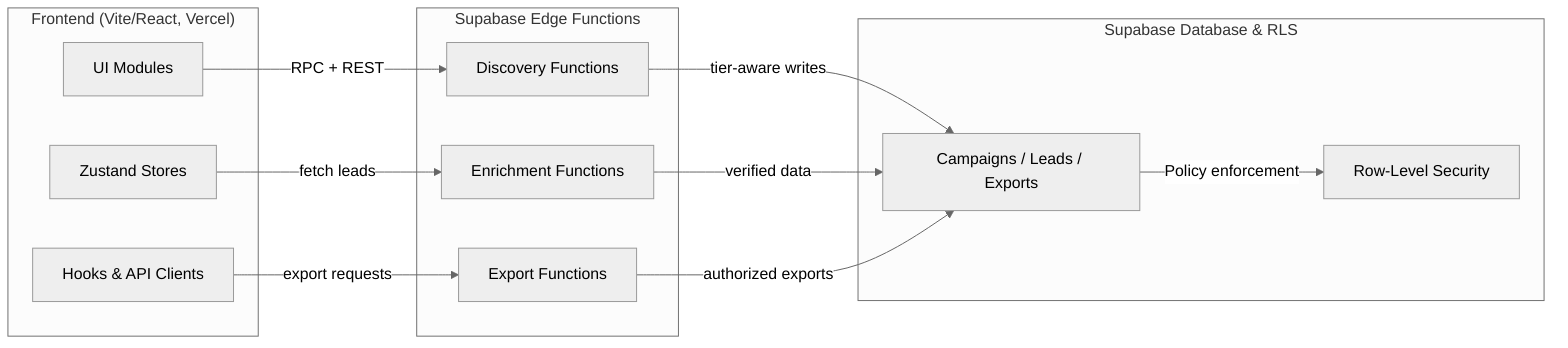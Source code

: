 %%{init: {"theme": "neutral"} }%%
%% accTitle: Application Source Architecture
%% accDescr: Frontend (Vite/React) communicating with Supabase Edge Functions and database.
flowchart LR
  subgraph Frontend["Frontend (Vite/React, Vercel)"]
    UI["UI Modules"]
    Stores["Zustand Stores"]
    Hooks["Hooks & API Clients"]
  end
  subgraph Edge["Supabase Edge Functions"]
    Discovery["Discovery Functions"]
    Enrichment["Enrichment Functions"]
    Export["Export Functions"]
  end
  subgraph DB["Supabase Database & RLS"]
    Tables["Campaigns / Leads / Exports"]
    Policies["Row-Level Security"]
  end
  UI -->|"RPC + REST"| Discovery
  Stores -->|"fetch leads"| Enrichment
  Hooks -->|"export requests"| Export
  Discovery -->|"tier-aware writes"| Tables
  Enrichment -->|"verified data"| Tables
  Export -->|"authorized exports"| Tables
  Tables -->|"Policy enforcement"| Policies